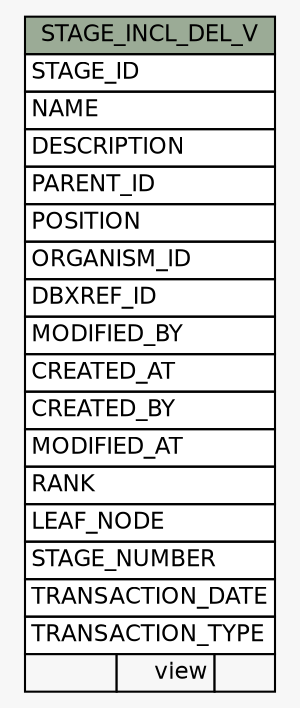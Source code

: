 // dot 2.38.0 on Windows 10 10.0
// SchemaSpy rev Unknown
digraph "STAGE_INCL_DEL_V" {
  graph [
    rankdir="RL"
    bgcolor="#f7f7f7"
    nodesep="0.18"
    ranksep="0.46"
    fontname="Helvetica"
    fontsize="11"
  ];
  node [
    fontname="Helvetica"
    fontsize="11"
    shape="plaintext"
  ];
  edge [
    arrowsize="0.8"
  ];
  "STAGE_INCL_DEL_V" [
    label=<
    <TABLE BORDER="0" CELLBORDER="1" CELLSPACING="0" BGCOLOR="#ffffff">
      <TR><TD COLSPAN="3" BGCOLOR="#9bab96" ALIGN="CENTER">STAGE_INCL_DEL_V</TD></TR>
      <TR><TD PORT="STAGE_ID" COLSPAN="3" ALIGN="LEFT">STAGE_ID</TD></TR>
      <TR><TD PORT="NAME" COLSPAN="3" ALIGN="LEFT">NAME</TD></TR>
      <TR><TD PORT="DESCRIPTION" COLSPAN="3" ALIGN="LEFT">DESCRIPTION</TD></TR>
      <TR><TD PORT="PARENT_ID" COLSPAN="3" ALIGN="LEFT">PARENT_ID</TD></TR>
      <TR><TD PORT="POSITION" COLSPAN="3" ALIGN="LEFT">POSITION</TD></TR>
      <TR><TD PORT="ORGANISM_ID" COLSPAN="3" ALIGN="LEFT">ORGANISM_ID</TD></TR>
      <TR><TD PORT="DBXREF_ID" COLSPAN="3" ALIGN="LEFT">DBXREF_ID</TD></TR>
      <TR><TD PORT="MODIFIED_BY" COLSPAN="3" ALIGN="LEFT">MODIFIED_BY</TD></TR>
      <TR><TD PORT="CREATED_AT" COLSPAN="3" ALIGN="LEFT">CREATED_AT</TD></TR>
      <TR><TD PORT="CREATED_BY" COLSPAN="3" ALIGN="LEFT">CREATED_BY</TD></TR>
      <TR><TD PORT="MODIFIED_AT" COLSPAN="3" ALIGN="LEFT">MODIFIED_AT</TD></TR>
      <TR><TD PORT="RANK" COLSPAN="3" ALIGN="LEFT">RANK</TD></TR>
      <TR><TD PORT="LEAF_NODE" COLSPAN="3" ALIGN="LEFT">LEAF_NODE</TD></TR>
      <TR><TD PORT="STAGE_NUMBER" COLSPAN="3" ALIGN="LEFT">STAGE_NUMBER</TD></TR>
      <TR><TD PORT="TRANSACTION_DATE" COLSPAN="3" ALIGN="LEFT">TRANSACTION_DATE</TD></TR>
      <TR><TD PORT="TRANSACTION_TYPE" COLSPAN="3" ALIGN="LEFT">TRANSACTION_TYPE</TD></TR>
      <TR><TD ALIGN="LEFT" BGCOLOR="#f7f7f7">  </TD><TD ALIGN="RIGHT" BGCOLOR="#f7f7f7">view</TD><TD ALIGN="RIGHT" BGCOLOR="#f7f7f7">  </TD></TR>
    </TABLE>>
    URL="tables/STAGE_INCL_DEL_V.html"
    tooltip="STAGE_INCL_DEL_V"
  ];
}
